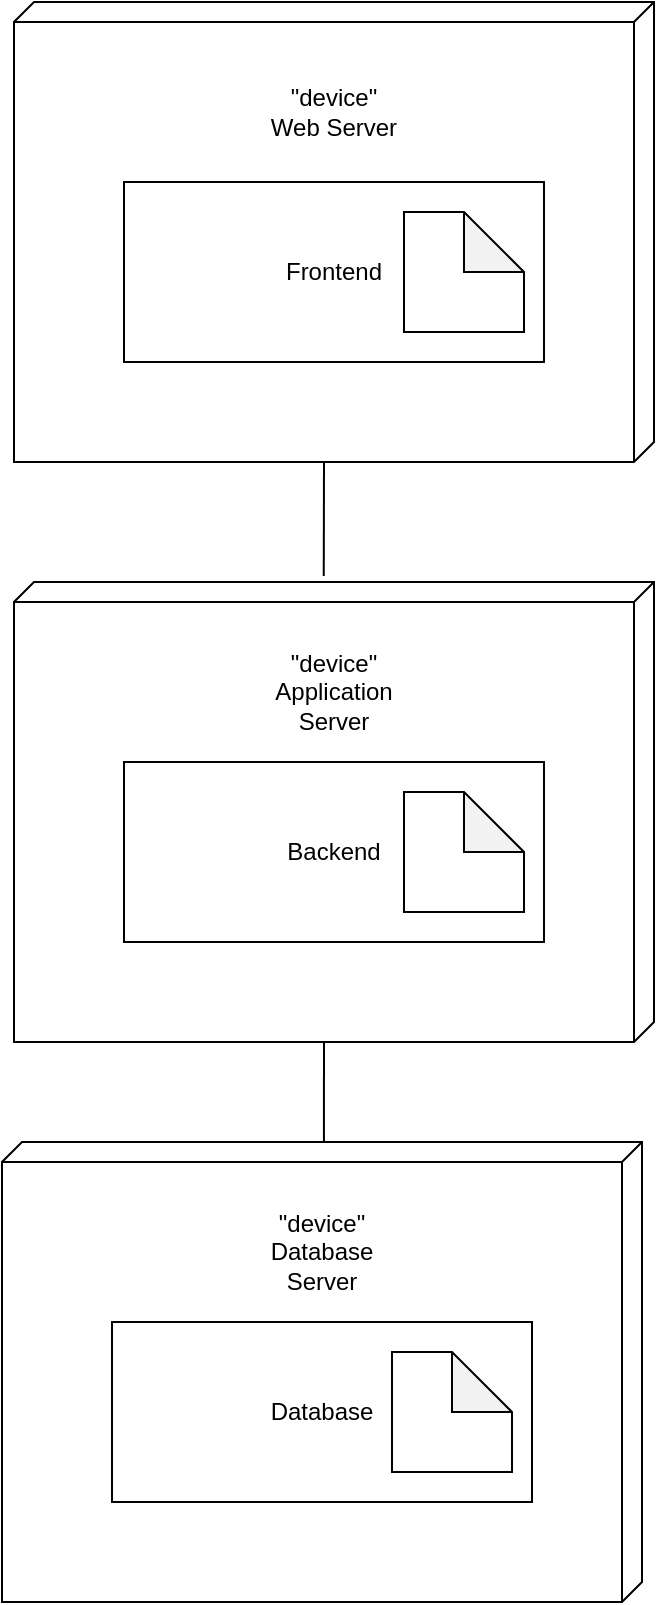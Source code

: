 <mxfile version="24.9.0">
  <diagram name="Страница — 1" id="Qkyz5TTju99LEaudkB7U">
    <mxGraphModel dx="1065" dy="950" grid="1" gridSize="10" guides="1" tooltips="1" connect="1" arrows="1" fold="1" page="1" pageScale="1" pageWidth="827" pageHeight="1169" math="0" shadow="0">
      <root>
        <mxCell id="0" />
        <mxCell id="1" parent="0" />
        <mxCell id="pdLW7riZj5v_ujWIzkwm-2" value="" style="verticalAlign=top;align=left;spacingTop=8;spacingLeft=2;spacingRight=12;shape=cube;size=10;direction=south;fontStyle=4;html=1;whiteSpace=wrap;" vertex="1" parent="1">
          <mxGeometry x="46" y="40" width="320" height="230" as="geometry" />
        </mxCell>
        <mxCell id="pdLW7riZj5v_ujWIzkwm-8" value="&quot;device&quot;&lt;br&gt;Web Server" style="text;html=1;align=center;verticalAlign=middle;whiteSpace=wrap;rounded=0;" vertex="1" parent="1">
          <mxGeometry x="161" y="70" width="90" height="50" as="geometry" />
        </mxCell>
        <mxCell id="pdLW7riZj5v_ujWIzkwm-9" value="Frontend" style="rounded=0;whiteSpace=wrap;html=1;" vertex="1" parent="1">
          <mxGeometry x="101" y="130" width="210" height="90" as="geometry" />
        </mxCell>
        <mxCell id="pdLW7riZj5v_ujWIzkwm-10" value="" style="shape=note;whiteSpace=wrap;html=1;backgroundOutline=1;darkOpacity=0.05;" vertex="1" parent="1">
          <mxGeometry x="241" y="145" width="60" height="60" as="geometry" />
        </mxCell>
        <mxCell id="pdLW7riZj5v_ujWIzkwm-11" value="" style="verticalAlign=top;align=left;spacingTop=8;spacingLeft=2;spacingRight=12;shape=cube;size=10;direction=south;fontStyle=4;html=1;whiteSpace=wrap;" vertex="1" parent="1">
          <mxGeometry x="46" y="330" width="320" height="230" as="geometry" />
        </mxCell>
        <mxCell id="pdLW7riZj5v_ujWIzkwm-12" value="&quot;device&quot;&lt;br&gt;Application Server" style="text;html=1;align=center;verticalAlign=middle;whiteSpace=wrap;rounded=0;" vertex="1" parent="1">
          <mxGeometry x="161" y="360" width="90" height="50" as="geometry" />
        </mxCell>
        <mxCell id="pdLW7riZj5v_ujWIzkwm-13" value="Backend" style="rounded=0;whiteSpace=wrap;html=1;" vertex="1" parent="1">
          <mxGeometry x="101" y="420" width="210" height="90" as="geometry" />
        </mxCell>
        <mxCell id="pdLW7riZj5v_ujWIzkwm-14" value="" style="shape=note;whiteSpace=wrap;html=1;backgroundOutline=1;darkOpacity=0.05;" vertex="1" parent="1">
          <mxGeometry x="241" y="435" width="60" height="60" as="geometry" />
        </mxCell>
        <mxCell id="pdLW7riZj5v_ujWIzkwm-20" value="" style="verticalAlign=top;align=left;spacingTop=8;spacingLeft=2;spacingRight=12;shape=cube;size=10;direction=south;fontStyle=4;html=1;whiteSpace=wrap;" vertex="1" parent="1">
          <mxGeometry x="40" y="610" width="320" height="230" as="geometry" />
        </mxCell>
        <mxCell id="pdLW7riZj5v_ujWIzkwm-21" value="&quot;device&quot;&lt;br&gt;Database Server" style="text;html=1;align=center;verticalAlign=middle;whiteSpace=wrap;rounded=0;" vertex="1" parent="1">
          <mxGeometry x="155" y="640" width="90" height="50" as="geometry" />
        </mxCell>
        <mxCell id="pdLW7riZj5v_ujWIzkwm-22" value="Database" style="rounded=0;whiteSpace=wrap;html=1;" vertex="1" parent="1">
          <mxGeometry x="95" y="700" width="210" height="90" as="geometry" />
        </mxCell>
        <mxCell id="pdLW7riZj5v_ujWIzkwm-23" value="" style="shape=note;whiteSpace=wrap;html=1;backgroundOutline=1;darkOpacity=0.05;" vertex="1" parent="1">
          <mxGeometry x="235" y="715" width="60" height="60" as="geometry" />
        </mxCell>
        <mxCell id="pdLW7riZj5v_ujWIzkwm-26" value="" style="endArrow=none;html=1;rounded=0;exitX=0;exitY=0;exitDx=230;exitDy=165;exitPerimeter=0;entryX=-0.013;entryY=0.516;entryDx=0;entryDy=0;entryPerimeter=0;" edge="1" parent="1" source="pdLW7riZj5v_ujWIzkwm-2" target="pdLW7riZj5v_ujWIzkwm-11">
          <mxGeometry width="50" height="50" relative="1" as="geometry">
            <mxPoint x="506" y="480" as="sourcePoint" />
            <mxPoint x="296" y="300" as="targetPoint" />
          </mxGeometry>
        </mxCell>
        <mxCell id="pdLW7riZj5v_ujWIzkwm-28" value="" style="endArrow=none;html=1;rounded=0;entryX=0;entryY=0;entryDx=230;entryDy=165;entryPerimeter=0;exitX=0;exitY=0.497;exitDx=0;exitDy=0;exitPerimeter=0;" edge="1" parent="1" source="pdLW7riZj5v_ujWIzkwm-20" target="pdLW7riZj5v_ujWIzkwm-11">
          <mxGeometry width="50" height="50" relative="1" as="geometry">
            <mxPoint x="486" y="580" as="sourcePoint" />
            <mxPoint x="246" y="580" as="targetPoint" />
          </mxGeometry>
        </mxCell>
      </root>
    </mxGraphModel>
  </diagram>
</mxfile>
